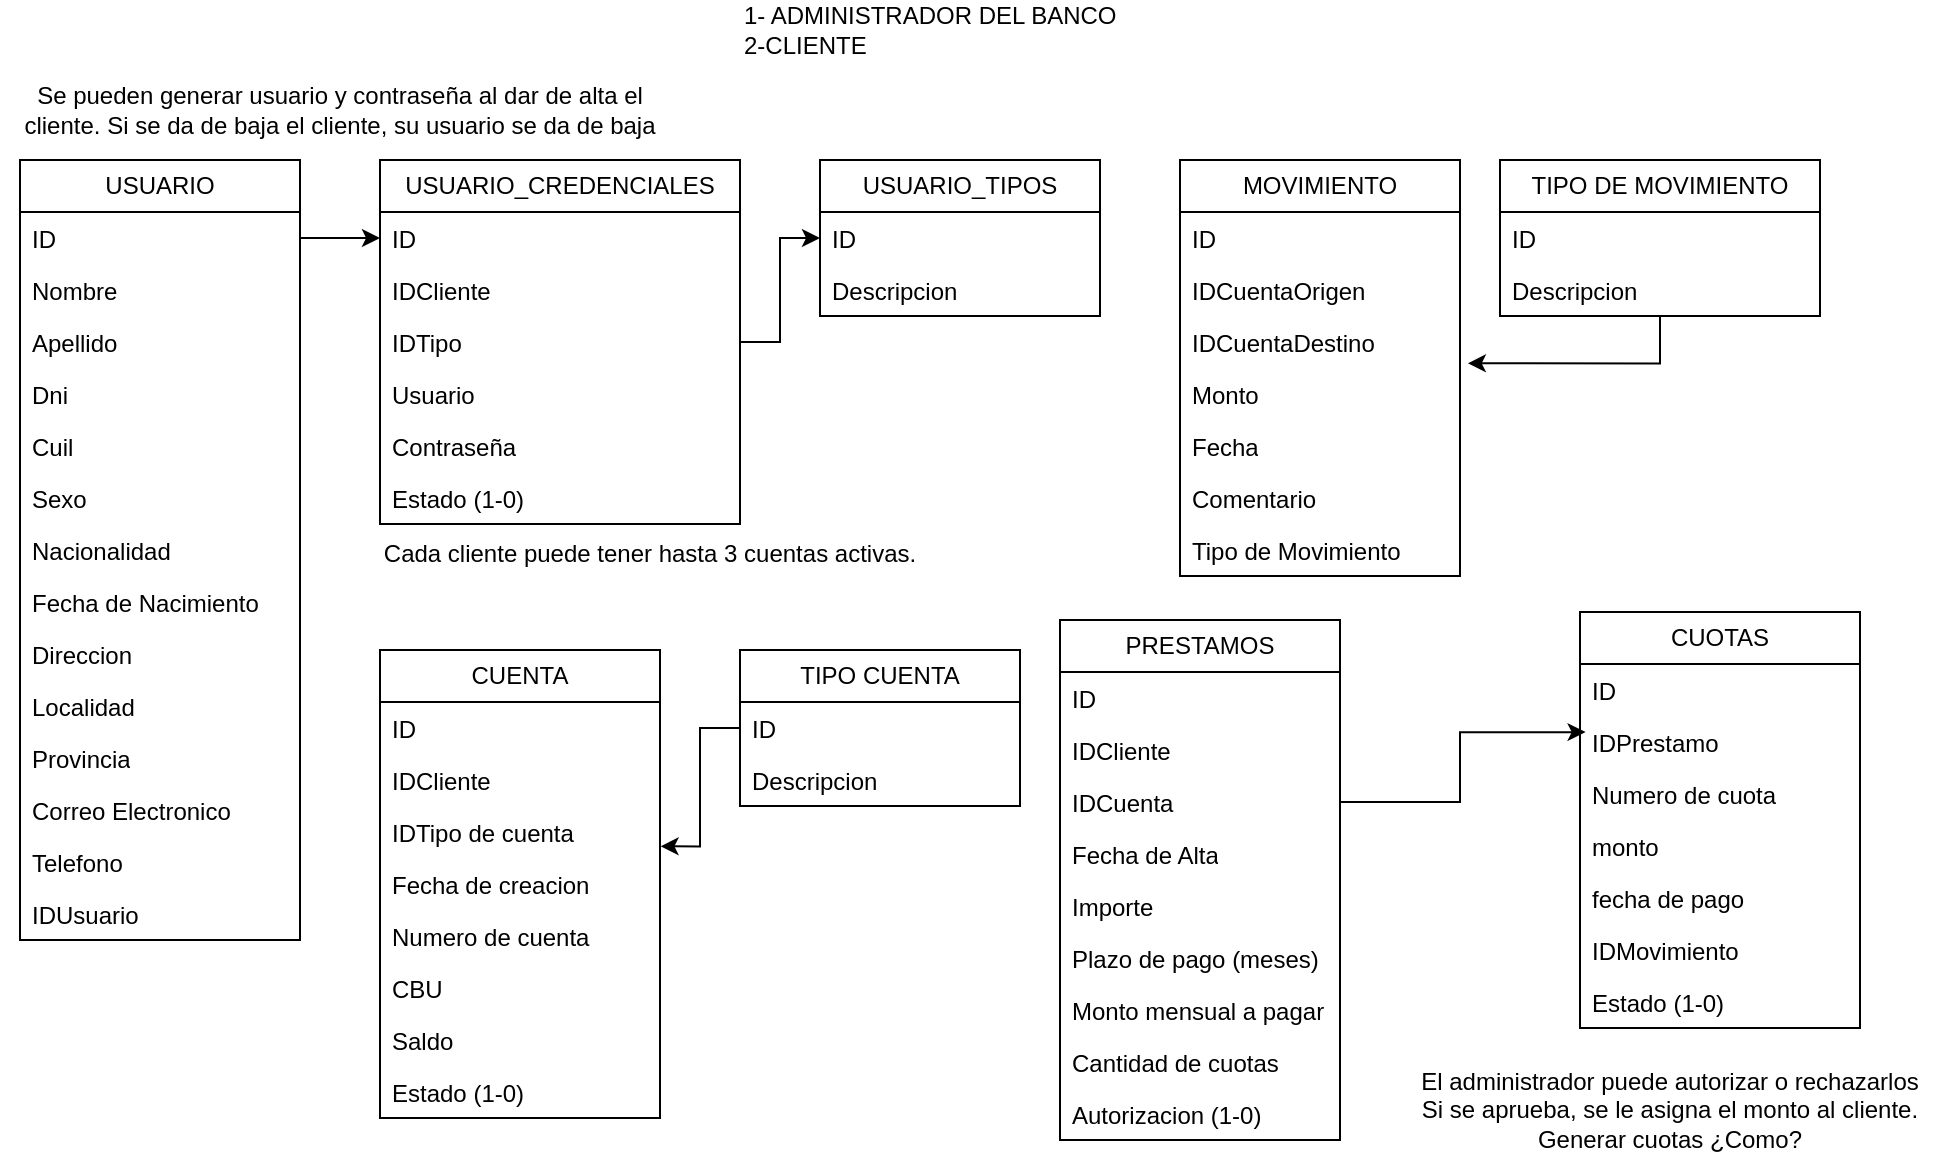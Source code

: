 <mxfile version="27.1.6">
  <diagram id="C5RBs43oDa-KdzZeNtuy" name="Page-1">
    <mxGraphModel dx="1148" dy="536" grid="1" gridSize="10" guides="1" tooltips="1" connect="1" arrows="1" fold="1" page="1" pageScale="1" pageWidth="827" pageHeight="1169" math="0" shadow="0">
      <root>
        <mxCell id="WIyWlLk6GJQsqaUBKTNV-0" />
        <mxCell id="WIyWlLk6GJQsqaUBKTNV-1" parent="WIyWlLk6GJQsqaUBKTNV-0" />
        <mxCell id="1Sl9D-tVaPSKTKUuCVJj-7" value="USUARIO_TIPOS" style="swimlane;fontStyle=0;childLayout=stackLayout;horizontal=1;startSize=26;fillColor=none;horizontalStack=0;resizeParent=1;resizeParentMax=0;resizeLast=0;collapsible=1;marginBottom=0;whiteSpace=wrap;html=1;" parent="WIyWlLk6GJQsqaUBKTNV-1" vertex="1">
          <mxGeometry x="560" y="340" width="140" height="78" as="geometry" />
        </mxCell>
        <mxCell id="1Sl9D-tVaPSKTKUuCVJj-8" value="ID" style="text;strokeColor=none;fillColor=none;align=left;verticalAlign=top;spacingLeft=4;spacingRight=4;overflow=hidden;rotatable=0;points=[[0,0.5],[1,0.5]];portConstraint=eastwest;whiteSpace=wrap;html=1;" parent="1Sl9D-tVaPSKTKUuCVJj-7" vertex="1">
          <mxGeometry y="26" width="140" height="26" as="geometry" />
        </mxCell>
        <mxCell id="1Sl9D-tVaPSKTKUuCVJj-9" value="Descripcion" style="text;strokeColor=none;fillColor=none;align=left;verticalAlign=top;spacingLeft=4;spacingRight=4;overflow=hidden;rotatable=0;points=[[0,0.5],[1,0.5]];portConstraint=eastwest;whiteSpace=wrap;html=1;" parent="1Sl9D-tVaPSKTKUuCVJj-7" vertex="1">
          <mxGeometry y="52" width="140" height="26" as="geometry" />
        </mxCell>
        <mxCell id="1Sl9D-tVaPSKTKUuCVJj-11" value="1- ADMINISTRADOR DEL BANCO&lt;div&gt;2-CLIENTE&lt;/div&gt;" style="text;strokeColor=none;align=left;fillColor=none;html=1;verticalAlign=middle;whiteSpace=wrap;rounded=0;" parent="WIyWlLk6GJQsqaUBKTNV-1" vertex="1">
          <mxGeometry x="520" y="260" width="190" height="30" as="geometry" />
        </mxCell>
        <mxCell id="1Sl9D-tVaPSKTKUuCVJj-13" value="USUARIO" style="swimlane;fontStyle=0;childLayout=stackLayout;horizontal=1;startSize=26;fillColor=none;horizontalStack=0;resizeParent=1;resizeParentMax=0;resizeLast=0;collapsible=1;marginBottom=0;whiteSpace=wrap;html=1;" parent="WIyWlLk6GJQsqaUBKTNV-1" vertex="1">
          <mxGeometry x="160" y="340" width="140" height="390" as="geometry" />
        </mxCell>
        <mxCell id="1Sl9D-tVaPSKTKUuCVJj-14" value="ID" style="text;strokeColor=none;fillColor=none;align=left;verticalAlign=top;spacingLeft=4;spacingRight=4;overflow=hidden;rotatable=0;points=[[0,0.5],[1,0.5]];portConstraint=eastwest;whiteSpace=wrap;html=1;" parent="1Sl9D-tVaPSKTKUuCVJj-13" vertex="1">
          <mxGeometry y="26" width="140" height="26" as="geometry" />
        </mxCell>
        <mxCell id="1Sl9D-tVaPSKTKUuCVJj-18" value="Nombre" style="text;strokeColor=none;fillColor=none;align=left;verticalAlign=top;spacingLeft=4;spacingRight=4;overflow=hidden;rotatable=0;points=[[0,0.5],[1,0.5]];portConstraint=eastwest;whiteSpace=wrap;html=1;" parent="1Sl9D-tVaPSKTKUuCVJj-13" vertex="1">
          <mxGeometry y="52" width="140" height="26" as="geometry" />
        </mxCell>
        <mxCell id="1Sl9D-tVaPSKTKUuCVJj-19" value="Apellido" style="text;strokeColor=none;fillColor=none;align=left;verticalAlign=top;spacingLeft=4;spacingRight=4;overflow=hidden;rotatable=0;points=[[0,0.5],[1,0.5]];portConstraint=eastwest;whiteSpace=wrap;html=1;" parent="1Sl9D-tVaPSKTKUuCVJj-13" vertex="1">
          <mxGeometry y="78" width="140" height="26" as="geometry" />
        </mxCell>
        <mxCell id="1Sl9D-tVaPSKTKUuCVJj-20" value="Dni" style="text;strokeColor=none;fillColor=none;align=left;verticalAlign=top;spacingLeft=4;spacingRight=4;overflow=hidden;rotatable=0;points=[[0,0.5],[1,0.5]];portConstraint=eastwest;whiteSpace=wrap;html=1;" parent="1Sl9D-tVaPSKTKUuCVJj-13" vertex="1">
          <mxGeometry y="104" width="140" height="26" as="geometry" />
        </mxCell>
        <mxCell id="1Sl9D-tVaPSKTKUuCVJj-67" value="Cuil" style="text;strokeColor=none;fillColor=none;align=left;verticalAlign=top;spacingLeft=4;spacingRight=4;overflow=hidden;rotatable=0;points=[[0,0.5],[1,0.5]];portConstraint=eastwest;whiteSpace=wrap;html=1;" parent="1Sl9D-tVaPSKTKUuCVJj-13" vertex="1">
          <mxGeometry y="130" width="140" height="26" as="geometry" />
        </mxCell>
        <mxCell id="1Sl9D-tVaPSKTKUuCVJj-68" value="Sexo" style="text;strokeColor=none;fillColor=none;align=left;verticalAlign=top;spacingLeft=4;spacingRight=4;overflow=hidden;rotatable=0;points=[[0,0.5],[1,0.5]];portConstraint=eastwest;whiteSpace=wrap;html=1;" parent="1Sl9D-tVaPSKTKUuCVJj-13" vertex="1">
          <mxGeometry y="156" width="140" height="26" as="geometry" />
        </mxCell>
        <mxCell id="1Sl9D-tVaPSKTKUuCVJj-69" value="Nacionalidad" style="text;strokeColor=none;fillColor=none;align=left;verticalAlign=top;spacingLeft=4;spacingRight=4;overflow=hidden;rotatable=0;points=[[0,0.5],[1,0.5]];portConstraint=eastwest;whiteSpace=wrap;html=1;" parent="1Sl9D-tVaPSKTKUuCVJj-13" vertex="1">
          <mxGeometry y="182" width="140" height="26" as="geometry" />
        </mxCell>
        <mxCell id="1Sl9D-tVaPSKTKUuCVJj-70" value="Fecha de Nacimiento" style="text;strokeColor=none;fillColor=none;align=left;verticalAlign=top;spacingLeft=4;spacingRight=4;overflow=hidden;rotatable=0;points=[[0,0.5],[1,0.5]];portConstraint=eastwest;whiteSpace=wrap;html=1;" parent="1Sl9D-tVaPSKTKUuCVJj-13" vertex="1">
          <mxGeometry y="208" width="140" height="26" as="geometry" />
        </mxCell>
        <mxCell id="1Sl9D-tVaPSKTKUuCVJj-71" value="Direccion" style="text;strokeColor=none;fillColor=none;align=left;verticalAlign=top;spacingLeft=4;spacingRight=4;overflow=hidden;rotatable=0;points=[[0,0.5],[1,0.5]];portConstraint=eastwest;whiteSpace=wrap;html=1;" parent="1Sl9D-tVaPSKTKUuCVJj-13" vertex="1">
          <mxGeometry y="234" width="140" height="26" as="geometry" />
        </mxCell>
        <mxCell id="1Sl9D-tVaPSKTKUuCVJj-72" value="Localidad" style="text;strokeColor=none;fillColor=none;align=left;verticalAlign=top;spacingLeft=4;spacingRight=4;overflow=hidden;rotatable=0;points=[[0,0.5],[1,0.5]];portConstraint=eastwest;whiteSpace=wrap;html=1;" parent="1Sl9D-tVaPSKTKUuCVJj-13" vertex="1">
          <mxGeometry y="260" width="140" height="26" as="geometry" />
        </mxCell>
        <mxCell id="1Sl9D-tVaPSKTKUuCVJj-73" value="Provincia" style="text;strokeColor=none;fillColor=none;align=left;verticalAlign=top;spacingLeft=4;spacingRight=4;overflow=hidden;rotatable=0;points=[[0,0.5],[1,0.5]];portConstraint=eastwest;whiteSpace=wrap;html=1;" parent="1Sl9D-tVaPSKTKUuCVJj-13" vertex="1">
          <mxGeometry y="286" width="140" height="26" as="geometry" />
        </mxCell>
        <mxCell id="1Sl9D-tVaPSKTKUuCVJj-74" value="Correo Electronico" style="text;strokeColor=none;fillColor=none;align=left;verticalAlign=top;spacingLeft=4;spacingRight=4;overflow=hidden;rotatable=0;points=[[0,0.5],[1,0.5]];portConstraint=eastwest;whiteSpace=wrap;html=1;" parent="1Sl9D-tVaPSKTKUuCVJj-13" vertex="1">
          <mxGeometry y="312" width="140" height="26" as="geometry" />
        </mxCell>
        <mxCell id="1Sl9D-tVaPSKTKUuCVJj-75" value="Telefono" style="text;strokeColor=none;fillColor=none;align=left;verticalAlign=top;spacingLeft=4;spacingRight=4;overflow=hidden;rotatable=0;points=[[0,0.5],[1,0.5]];portConstraint=eastwest;whiteSpace=wrap;html=1;" parent="1Sl9D-tVaPSKTKUuCVJj-13" vertex="1">
          <mxGeometry y="338" width="140" height="26" as="geometry" />
        </mxCell>
        <mxCell id="1Sl9D-tVaPSKTKUuCVJj-21" value="IDUsuario" style="text;strokeColor=none;fillColor=none;align=left;verticalAlign=top;spacingLeft=4;spacingRight=4;overflow=hidden;rotatable=0;points=[[0,0.5],[1,0.5]];portConstraint=eastwest;whiteSpace=wrap;html=1;" parent="1Sl9D-tVaPSKTKUuCVJj-13" vertex="1">
          <mxGeometry y="364" width="140" height="26" as="geometry" />
        </mxCell>
        <mxCell id="1Sl9D-tVaPSKTKUuCVJj-22" value="USUARIO_CREDENCIALES" style="swimlane;fontStyle=0;childLayout=stackLayout;horizontal=1;startSize=26;fillColor=none;horizontalStack=0;resizeParent=1;resizeParentMax=0;resizeLast=0;collapsible=1;marginBottom=0;whiteSpace=wrap;html=1;" parent="WIyWlLk6GJQsqaUBKTNV-1" vertex="1">
          <mxGeometry x="340" y="340" width="180" height="182" as="geometry" />
        </mxCell>
        <mxCell id="1Sl9D-tVaPSKTKUuCVJj-23" value="ID" style="text;strokeColor=none;fillColor=none;align=left;verticalAlign=top;spacingLeft=4;spacingRight=4;overflow=hidden;rotatable=0;points=[[0,0.5],[1,0.5]];portConstraint=eastwest;whiteSpace=wrap;html=1;" parent="1Sl9D-tVaPSKTKUuCVJj-22" vertex="1">
          <mxGeometry y="26" width="180" height="26" as="geometry" />
        </mxCell>
        <mxCell id="0VnSsvkxYb78M8ndvh_B-0" value="IDCliente" style="text;strokeColor=none;fillColor=none;align=left;verticalAlign=top;spacingLeft=4;spacingRight=4;overflow=hidden;rotatable=0;points=[[0,0.5],[1,0.5]];portConstraint=eastwest;whiteSpace=wrap;html=1;" parent="1Sl9D-tVaPSKTKUuCVJj-22" vertex="1">
          <mxGeometry y="52" width="180" height="26" as="geometry" />
        </mxCell>
        <mxCell id="04tVf3Z1UkTobvmDX2Ty-1" value="IDTipo" style="text;strokeColor=none;fillColor=none;align=left;verticalAlign=top;spacingLeft=4;spacingRight=4;overflow=hidden;rotatable=0;points=[[0,0.5],[1,0.5]];portConstraint=eastwest;whiteSpace=wrap;html=1;" vertex="1" parent="1Sl9D-tVaPSKTKUuCVJj-22">
          <mxGeometry y="78" width="180" height="26" as="geometry" />
        </mxCell>
        <mxCell id="1Sl9D-tVaPSKTKUuCVJj-24" value="Usuario" style="text;strokeColor=none;fillColor=none;align=left;verticalAlign=top;spacingLeft=4;spacingRight=4;overflow=hidden;rotatable=0;points=[[0,0.5],[1,0.5]];portConstraint=eastwest;whiteSpace=wrap;html=1;" parent="1Sl9D-tVaPSKTKUuCVJj-22" vertex="1">
          <mxGeometry y="104" width="180" height="26" as="geometry" />
        </mxCell>
        <mxCell id="1Sl9D-tVaPSKTKUuCVJj-25" value="Contraseña" style="text;strokeColor=none;fillColor=none;align=left;verticalAlign=top;spacingLeft=4;spacingRight=4;overflow=hidden;rotatable=0;points=[[0,0.5],[1,0.5]];portConstraint=eastwest;whiteSpace=wrap;html=1;" parent="1Sl9D-tVaPSKTKUuCVJj-22" vertex="1">
          <mxGeometry y="130" width="180" height="26" as="geometry" />
        </mxCell>
        <mxCell id="1Sl9D-tVaPSKTKUuCVJj-32" value="Estado (1-0)" style="text;strokeColor=none;fillColor=none;align=left;verticalAlign=top;spacingLeft=4;spacingRight=4;overflow=hidden;rotatable=0;points=[[0,0.5],[1,0.5]];portConstraint=eastwest;whiteSpace=wrap;html=1;" parent="1Sl9D-tVaPSKTKUuCVJj-22" vertex="1">
          <mxGeometry y="156" width="180" height="26" as="geometry" />
        </mxCell>
        <mxCell id="1Sl9D-tVaPSKTKUuCVJj-31" value="Se pueden generar usuario y contraseña al dar de alta el cliente. Si se da de baja el cliente, su usuario se da de baja" style="text;strokeColor=none;align=center;fillColor=none;html=1;verticalAlign=middle;whiteSpace=wrap;rounded=0;" parent="WIyWlLk6GJQsqaUBKTNV-1" vertex="1">
          <mxGeometry x="150" y="300" width="340" height="30" as="geometry" />
        </mxCell>
        <mxCell id="1Sl9D-tVaPSKTKUuCVJj-33" value="CUENTA" style="swimlane;fontStyle=0;childLayout=stackLayout;horizontal=1;startSize=26;fillColor=none;horizontalStack=0;resizeParent=1;resizeParentMax=0;resizeLast=0;collapsible=1;marginBottom=0;whiteSpace=wrap;html=1;" parent="WIyWlLk6GJQsqaUBKTNV-1" vertex="1">
          <mxGeometry x="340" y="585" width="140" height="234" as="geometry" />
        </mxCell>
        <mxCell id="1Sl9D-tVaPSKTKUuCVJj-34" value="ID" style="text;strokeColor=none;fillColor=none;align=left;verticalAlign=top;spacingLeft=4;spacingRight=4;overflow=hidden;rotatable=0;points=[[0,0.5],[1,0.5]];portConstraint=eastwest;whiteSpace=wrap;html=1;" parent="1Sl9D-tVaPSKTKUuCVJj-33" vertex="1">
          <mxGeometry y="26" width="140" height="26" as="geometry" />
        </mxCell>
        <mxCell id="1Sl9D-tVaPSKTKUuCVJj-35" value="IDCliente" style="text;strokeColor=none;fillColor=none;align=left;verticalAlign=top;spacingLeft=4;spacingRight=4;overflow=hidden;rotatable=0;points=[[0,0.5],[1,0.5]];portConstraint=eastwest;whiteSpace=wrap;html=1;" parent="1Sl9D-tVaPSKTKUuCVJj-33" vertex="1">
          <mxGeometry y="52" width="140" height="26" as="geometry" />
        </mxCell>
        <mxCell id="1Sl9D-tVaPSKTKUuCVJj-62" value="IDTipo de cuenta" style="text;strokeColor=none;fillColor=none;align=left;verticalAlign=top;spacingLeft=4;spacingRight=4;overflow=hidden;rotatable=0;points=[[0,0.5],[1,0.5]];portConstraint=eastwest;whiteSpace=wrap;html=1;" parent="1Sl9D-tVaPSKTKUuCVJj-33" vertex="1">
          <mxGeometry y="78" width="140" height="26" as="geometry" />
        </mxCell>
        <mxCell id="1Sl9D-tVaPSKTKUuCVJj-61" value="Fecha de creacion" style="text;strokeColor=none;fillColor=none;align=left;verticalAlign=top;spacingLeft=4;spacingRight=4;overflow=hidden;rotatable=0;points=[[0,0.5],[1,0.5]];portConstraint=eastwest;whiteSpace=wrap;html=1;" parent="1Sl9D-tVaPSKTKUuCVJj-33" vertex="1">
          <mxGeometry y="104" width="140" height="26" as="geometry" />
        </mxCell>
        <mxCell id="1Sl9D-tVaPSKTKUuCVJj-63" value="Numero de cuenta" style="text;strokeColor=none;fillColor=none;align=left;verticalAlign=top;spacingLeft=4;spacingRight=4;overflow=hidden;rotatable=0;points=[[0,0.5],[1,0.5]];portConstraint=eastwest;whiteSpace=wrap;html=1;" parent="1Sl9D-tVaPSKTKUuCVJj-33" vertex="1">
          <mxGeometry y="130" width="140" height="26" as="geometry" />
        </mxCell>
        <mxCell id="1Sl9D-tVaPSKTKUuCVJj-64" value="CBU" style="text;strokeColor=none;fillColor=none;align=left;verticalAlign=top;spacingLeft=4;spacingRight=4;overflow=hidden;rotatable=0;points=[[0,0.5],[1,0.5]];portConstraint=eastwest;whiteSpace=wrap;html=1;" parent="1Sl9D-tVaPSKTKUuCVJj-33" vertex="1">
          <mxGeometry y="156" width="140" height="26" as="geometry" />
        </mxCell>
        <mxCell id="1Sl9D-tVaPSKTKUuCVJj-36" value="Saldo" style="text;strokeColor=none;fillColor=none;align=left;verticalAlign=top;spacingLeft=4;spacingRight=4;overflow=hidden;rotatable=0;points=[[0,0.5],[1,0.5]];portConstraint=eastwest;whiteSpace=wrap;html=1;" parent="1Sl9D-tVaPSKTKUuCVJj-33" vertex="1">
          <mxGeometry y="182" width="140" height="26" as="geometry" />
        </mxCell>
        <mxCell id="1Sl9D-tVaPSKTKUuCVJj-37" value="Estado (1-0)" style="text;strokeColor=none;fillColor=none;align=left;verticalAlign=top;spacingLeft=4;spacingRight=4;overflow=hidden;rotatable=0;points=[[0,0.5],[1,0.5]];portConstraint=eastwest;whiteSpace=wrap;html=1;" parent="1Sl9D-tVaPSKTKUuCVJj-33" vertex="1">
          <mxGeometry y="208" width="140" height="26" as="geometry" />
        </mxCell>
        <mxCell id="1Sl9D-tVaPSKTKUuCVJj-38" value="Cada cliente puede tener hasta 3 cuentas activas." style="text;strokeColor=none;align=center;fillColor=none;html=1;verticalAlign=middle;whiteSpace=wrap;rounded=0;" parent="WIyWlLk6GJQsqaUBKTNV-1" vertex="1">
          <mxGeometry x="340" y="522" width="270" height="30" as="geometry" />
        </mxCell>
        <mxCell id="1Sl9D-tVaPSKTKUuCVJj-39" value="PRESTAMOS" style="swimlane;fontStyle=0;childLayout=stackLayout;horizontal=1;startSize=26;fillColor=none;horizontalStack=0;resizeParent=1;resizeParentMax=0;resizeLast=0;collapsible=1;marginBottom=0;whiteSpace=wrap;html=1;" parent="WIyWlLk6GJQsqaUBKTNV-1" vertex="1">
          <mxGeometry x="680" y="570" width="140" height="260" as="geometry" />
        </mxCell>
        <mxCell id="1Sl9D-tVaPSKTKUuCVJj-40" value="ID" style="text;strokeColor=none;fillColor=none;align=left;verticalAlign=top;spacingLeft=4;spacingRight=4;overflow=hidden;rotatable=0;points=[[0,0.5],[1,0.5]];portConstraint=eastwest;whiteSpace=wrap;html=1;" parent="1Sl9D-tVaPSKTKUuCVJj-39" vertex="1">
          <mxGeometry y="26" width="140" height="26" as="geometry" />
        </mxCell>
        <mxCell id="1Sl9D-tVaPSKTKUuCVJj-41" value="IDCliente" style="text;strokeColor=none;fillColor=none;align=left;verticalAlign=top;spacingLeft=4;spacingRight=4;overflow=hidden;rotatable=0;points=[[0,0.5],[1,0.5]];portConstraint=eastwest;whiteSpace=wrap;html=1;" parent="1Sl9D-tVaPSKTKUuCVJj-39" vertex="1">
          <mxGeometry y="52" width="140" height="26" as="geometry" />
        </mxCell>
        <mxCell id="1Sl9D-tVaPSKTKUuCVJj-42" value="IDCuenta" style="text;strokeColor=none;fillColor=none;align=left;verticalAlign=top;spacingLeft=4;spacingRight=4;overflow=hidden;rotatable=0;points=[[0,0.5],[1,0.5]];portConstraint=eastwest;whiteSpace=wrap;html=1;" parent="1Sl9D-tVaPSKTKUuCVJj-39" vertex="1">
          <mxGeometry y="78" width="140" height="26" as="geometry" />
        </mxCell>
        <mxCell id="1Sl9D-tVaPSKTKUuCVJj-76" value="Fecha de Alta" style="text;strokeColor=none;fillColor=none;align=left;verticalAlign=top;spacingLeft=4;spacingRight=4;overflow=hidden;rotatable=0;points=[[0,0.5],[1,0.5]];portConstraint=eastwest;whiteSpace=wrap;html=1;" parent="1Sl9D-tVaPSKTKUuCVJj-39" vertex="1">
          <mxGeometry y="104" width="140" height="26" as="geometry" />
        </mxCell>
        <mxCell id="1Sl9D-tVaPSKTKUuCVJj-77" value="Importe" style="text;strokeColor=none;fillColor=none;align=left;verticalAlign=top;spacingLeft=4;spacingRight=4;overflow=hidden;rotatable=0;points=[[0,0.5],[1,0.5]];portConstraint=eastwest;whiteSpace=wrap;html=1;" parent="1Sl9D-tVaPSKTKUuCVJj-39" vertex="1">
          <mxGeometry y="130" width="140" height="26" as="geometry" />
        </mxCell>
        <mxCell id="1Sl9D-tVaPSKTKUuCVJj-78" value="Plazo de pago (meses)" style="text;strokeColor=none;fillColor=none;align=left;verticalAlign=top;spacingLeft=4;spacingRight=4;overflow=hidden;rotatable=0;points=[[0,0.5],[1,0.5]];portConstraint=eastwest;whiteSpace=wrap;html=1;" parent="1Sl9D-tVaPSKTKUuCVJj-39" vertex="1">
          <mxGeometry y="156" width="140" height="26" as="geometry" />
        </mxCell>
        <mxCell id="1Sl9D-tVaPSKTKUuCVJj-79" value="Monto mensual a pagar" style="text;strokeColor=none;fillColor=none;align=left;verticalAlign=top;spacingLeft=4;spacingRight=4;overflow=hidden;rotatable=0;points=[[0,0.5],[1,0.5]];portConstraint=eastwest;whiteSpace=wrap;html=1;" parent="1Sl9D-tVaPSKTKUuCVJj-39" vertex="1">
          <mxGeometry y="182" width="140" height="26" as="geometry" />
        </mxCell>
        <mxCell id="1Sl9D-tVaPSKTKUuCVJj-80" value="Cantidad de cuotas" style="text;strokeColor=none;fillColor=none;align=left;verticalAlign=top;spacingLeft=4;spacingRight=4;overflow=hidden;rotatable=0;points=[[0,0.5],[1,0.5]];portConstraint=eastwest;whiteSpace=wrap;html=1;" parent="1Sl9D-tVaPSKTKUuCVJj-39" vertex="1">
          <mxGeometry y="208" width="140" height="26" as="geometry" />
        </mxCell>
        <mxCell id="1Sl9D-tVaPSKTKUuCVJj-43" value="Autorizacion (1-0)" style="text;strokeColor=none;fillColor=none;align=left;verticalAlign=top;spacingLeft=4;spacingRight=4;overflow=hidden;rotatable=0;points=[[0,0.5],[1,0.5]];portConstraint=eastwest;whiteSpace=wrap;html=1;" parent="1Sl9D-tVaPSKTKUuCVJj-39" vertex="1">
          <mxGeometry y="234" width="140" height="26" as="geometry" />
        </mxCell>
        <mxCell id="1Sl9D-tVaPSKTKUuCVJj-44" value="El administrador puede autorizar o rechazarlos&lt;div&gt;Si se aprueba, se le asigna el monto al cliente.&lt;/div&gt;&lt;div&gt;Generar cuotas ¿Como?&lt;/div&gt;" style="text;strokeColor=none;align=center;fillColor=none;html=1;verticalAlign=middle;whiteSpace=wrap;rounded=0;" parent="WIyWlLk6GJQsqaUBKTNV-1" vertex="1">
          <mxGeometry x="850" y="800" width="270" height="30" as="geometry" />
        </mxCell>
        <mxCell id="1Sl9D-tVaPSKTKUuCVJj-45" value="MOVIMIENTO" style="swimlane;fontStyle=0;childLayout=stackLayout;horizontal=1;startSize=26;fillColor=none;horizontalStack=0;resizeParent=1;resizeParentMax=0;resizeLast=0;collapsible=1;marginBottom=0;whiteSpace=wrap;html=1;" parent="WIyWlLk6GJQsqaUBKTNV-1" vertex="1">
          <mxGeometry x="740" y="340" width="140" height="208" as="geometry" />
        </mxCell>
        <mxCell id="1Sl9D-tVaPSKTKUuCVJj-46" value="ID" style="text;strokeColor=none;fillColor=none;align=left;verticalAlign=top;spacingLeft=4;spacingRight=4;overflow=hidden;rotatable=0;points=[[0,0.5],[1,0.5]];portConstraint=eastwest;whiteSpace=wrap;html=1;" parent="1Sl9D-tVaPSKTKUuCVJj-45" vertex="1">
          <mxGeometry y="26" width="140" height="26" as="geometry" />
        </mxCell>
        <mxCell id="1Sl9D-tVaPSKTKUuCVJj-47" value="IDCuentaOrigen" style="text;strokeColor=none;fillColor=none;align=left;verticalAlign=top;spacingLeft=4;spacingRight=4;overflow=hidden;rotatable=0;points=[[0,0.5],[1,0.5]];portConstraint=eastwest;whiteSpace=wrap;html=1;" parent="1Sl9D-tVaPSKTKUuCVJj-45" vertex="1">
          <mxGeometry y="52" width="140" height="26" as="geometry" />
        </mxCell>
        <mxCell id="1Sl9D-tVaPSKTKUuCVJj-48" value="IDCuentaDestino" style="text;strokeColor=none;fillColor=none;align=left;verticalAlign=top;spacingLeft=4;spacingRight=4;overflow=hidden;rotatable=0;points=[[0,0.5],[1,0.5]];portConstraint=eastwest;whiteSpace=wrap;html=1;" parent="1Sl9D-tVaPSKTKUuCVJj-45" vertex="1">
          <mxGeometry y="78" width="140" height="26" as="geometry" />
        </mxCell>
        <mxCell id="1Sl9D-tVaPSKTKUuCVJj-49" value="Monto" style="text;strokeColor=none;fillColor=none;align=left;verticalAlign=top;spacingLeft=4;spacingRight=4;overflow=hidden;rotatable=0;points=[[0,0.5],[1,0.5]];portConstraint=eastwest;whiteSpace=wrap;html=1;" parent="1Sl9D-tVaPSKTKUuCVJj-45" vertex="1">
          <mxGeometry y="104" width="140" height="26" as="geometry" />
        </mxCell>
        <mxCell id="1Sl9D-tVaPSKTKUuCVJj-50" value="Fecha" style="text;strokeColor=none;fillColor=none;align=left;verticalAlign=top;spacingLeft=4;spacingRight=4;overflow=hidden;rotatable=0;points=[[0,0.5],[1,0.5]];portConstraint=eastwest;whiteSpace=wrap;html=1;" parent="1Sl9D-tVaPSKTKUuCVJj-45" vertex="1">
          <mxGeometry y="130" width="140" height="26" as="geometry" />
        </mxCell>
        <mxCell id="1Sl9D-tVaPSKTKUuCVJj-51" value="Comentario" style="text;strokeColor=none;fillColor=none;align=left;verticalAlign=top;spacingLeft=4;spacingRight=4;overflow=hidden;rotatable=0;points=[[0,0.5],[1,0.5]];portConstraint=eastwest;whiteSpace=wrap;html=1;" parent="1Sl9D-tVaPSKTKUuCVJj-45" vertex="1">
          <mxGeometry y="156" width="140" height="26" as="geometry" />
        </mxCell>
        <mxCell id="1Sl9D-tVaPSKTKUuCVJj-52" value="Tipo de Movimiento" style="text;strokeColor=none;fillColor=none;align=left;verticalAlign=top;spacingLeft=4;spacingRight=4;overflow=hidden;rotatable=0;points=[[0,0.5],[1,0.5]];portConstraint=eastwest;whiteSpace=wrap;html=1;" parent="1Sl9D-tVaPSKTKUuCVJj-45" vertex="1">
          <mxGeometry y="182" width="140" height="26" as="geometry" />
        </mxCell>
        <mxCell id="1Sl9D-tVaPSKTKUuCVJj-53" value="TIPO DE MOVIMIENTO" style="swimlane;fontStyle=0;childLayout=stackLayout;horizontal=1;startSize=26;fillColor=none;horizontalStack=0;resizeParent=1;resizeParentMax=0;resizeLast=0;collapsible=1;marginBottom=0;whiteSpace=wrap;html=1;" parent="WIyWlLk6GJQsqaUBKTNV-1" vertex="1">
          <mxGeometry x="900" y="340" width="160" height="78" as="geometry" />
        </mxCell>
        <mxCell id="1Sl9D-tVaPSKTKUuCVJj-54" value="ID" style="text;strokeColor=none;fillColor=none;align=left;verticalAlign=top;spacingLeft=4;spacingRight=4;overflow=hidden;rotatable=0;points=[[0,0.5],[1,0.5]];portConstraint=eastwest;whiteSpace=wrap;html=1;" parent="1Sl9D-tVaPSKTKUuCVJj-53" vertex="1">
          <mxGeometry y="26" width="160" height="26" as="geometry" />
        </mxCell>
        <mxCell id="1Sl9D-tVaPSKTKUuCVJj-56" value="Descripcion" style="text;strokeColor=none;fillColor=none;align=left;verticalAlign=top;spacingLeft=4;spacingRight=4;overflow=hidden;rotatable=0;points=[[0,0.5],[1,0.5]];portConstraint=eastwest;whiteSpace=wrap;html=1;" parent="1Sl9D-tVaPSKTKUuCVJj-53" vertex="1">
          <mxGeometry y="52" width="160" height="26" as="geometry" />
        </mxCell>
        <mxCell id="1Sl9D-tVaPSKTKUuCVJj-81" value="CUOTAS" style="swimlane;fontStyle=0;childLayout=stackLayout;horizontal=1;startSize=26;fillColor=none;horizontalStack=0;resizeParent=1;resizeParentMax=0;resizeLast=0;collapsible=1;marginBottom=0;whiteSpace=wrap;html=1;" parent="WIyWlLk6GJQsqaUBKTNV-1" vertex="1">
          <mxGeometry x="940" y="566" width="140" height="208" as="geometry" />
        </mxCell>
        <mxCell id="1Sl9D-tVaPSKTKUuCVJj-82" value="ID" style="text;strokeColor=none;fillColor=none;align=left;verticalAlign=top;spacingLeft=4;spacingRight=4;overflow=hidden;rotatable=0;points=[[0,0.5],[1,0.5]];portConstraint=eastwest;whiteSpace=wrap;html=1;" parent="1Sl9D-tVaPSKTKUuCVJj-81" vertex="1">
          <mxGeometry y="26" width="140" height="26" as="geometry" />
        </mxCell>
        <mxCell id="1Sl9D-tVaPSKTKUuCVJj-83" value="IDPrestamo" style="text;strokeColor=none;fillColor=none;align=left;verticalAlign=top;spacingLeft=4;spacingRight=4;overflow=hidden;rotatable=0;points=[[0,0.5],[1,0.5]];portConstraint=eastwest;whiteSpace=wrap;html=1;" parent="1Sl9D-tVaPSKTKUuCVJj-81" vertex="1">
          <mxGeometry y="52" width="140" height="26" as="geometry" />
        </mxCell>
        <mxCell id="1Sl9D-tVaPSKTKUuCVJj-84" value="Numero de cuota" style="text;strokeColor=none;fillColor=none;align=left;verticalAlign=top;spacingLeft=4;spacingRight=4;overflow=hidden;rotatable=0;points=[[0,0.5],[1,0.5]];portConstraint=eastwest;whiteSpace=wrap;html=1;" parent="1Sl9D-tVaPSKTKUuCVJj-81" vertex="1">
          <mxGeometry y="78" width="140" height="26" as="geometry" />
        </mxCell>
        <mxCell id="1Sl9D-tVaPSKTKUuCVJj-85" value="monto" style="text;strokeColor=none;fillColor=none;align=left;verticalAlign=top;spacingLeft=4;spacingRight=4;overflow=hidden;rotatable=0;points=[[0,0.5],[1,0.5]];portConstraint=eastwest;whiteSpace=wrap;html=1;" parent="1Sl9D-tVaPSKTKUuCVJj-81" vertex="1">
          <mxGeometry y="104" width="140" height="26" as="geometry" />
        </mxCell>
        <mxCell id="1Sl9D-tVaPSKTKUuCVJj-86" value="fecha de pago" style="text;strokeColor=none;fillColor=none;align=left;verticalAlign=top;spacingLeft=4;spacingRight=4;overflow=hidden;rotatable=0;points=[[0,0.5],[1,0.5]];portConstraint=eastwest;whiteSpace=wrap;html=1;" parent="1Sl9D-tVaPSKTKUuCVJj-81" vertex="1">
          <mxGeometry y="130" width="140" height="26" as="geometry" />
        </mxCell>
        <mxCell id="pMO4iIa-arlI1WdZukQr-0" value="IDMovimiento" style="text;strokeColor=none;fillColor=none;align=left;verticalAlign=top;spacingLeft=4;spacingRight=4;overflow=hidden;rotatable=0;points=[[0,0.5],[1,0.5]];portConstraint=eastwest;whiteSpace=wrap;html=1;" parent="1Sl9D-tVaPSKTKUuCVJj-81" vertex="1">
          <mxGeometry y="156" width="140" height="26" as="geometry" />
        </mxCell>
        <mxCell id="pMO4iIa-arlI1WdZukQr-1" value="Estado (1-0)" style="text;strokeColor=none;fillColor=none;align=left;verticalAlign=top;spacingLeft=4;spacingRight=4;overflow=hidden;rotatable=0;points=[[0,0.5],[1,0.5]];portConstraint=eastwest;whiteSpace=wrap;html=1;" parent="1Sl9D-tVaPSKTKUuCVJj-81" vertex="1">
          <mxGeometry y="182" width="140" height="26" as="geometry" />
        </mxCell>
        <mxCell id="HbRdZn2ui1ybzq64YQTR-0" style="edgeStyle=orthogonalEdgeStyle;rounded=0;orthogonalLoop=1;jettySize=auto;html=1;entryX=0;entryY=0.5;entryDx=0;entryDy=0;" parent="WIyWlLk6GJQsqaUBKTNV-1" source="1Sl9D-tVaPSKTKUuCVJj-14" target="1Sl9D-tVaPSKTKUuCVJj-23" edge="1">
          <mxGeometry relative="1" as="geometry" />
        </mxCell>
        <mxCell id="0VnSsvkxYb78M8ndvh_B-1" value="TIPO CUENTA" style="swimlane;fontStyle=0;childLayout=stackLayout;horizontal=1;startSize=26;fillColor=none;horizontalStack=0;resizeParent=1;resizeParentMax=0;resizeLast=0;collapsible=1;marginBottom=0;whiteSpace=wrap;html=1;" parent="WIyWlLk6GJQsqaUBKTNV-1" vertex="1">
          <mxGeometry x="520" y="585" width="140" height="78" as="geometry" />
        </mxCell>
        <mxCell id="0VnSsvkxYb78M8ndvh_B-2" value="ID" style="text;strokeColor=none;fillColor=none;align=left;verticalAlign=top;spacingLeft=4;spacingRight=4;overflow=hidden;rotatable=0;points=[[0,0.5],[1,0.5]];portConstraint=eastwest;whiteSpace=wrap;html=1;" parent="0VnSsvkxYb78M8ndvh_B-1" vertex="1">
          <mxGeometry y="26" width="140" height="26" as="geometry" />
        </mxCell>
        <mxCell id="0VnSsvkxYb78M8ndvh_B-9" value="Descripcion" style="text;strokeColor=none;fillColor=none;align=left;verticalAlign=top;spacingLeft=4;spacingRight=4;overflow=hidden;rotatable=0;points=[[0,0.5],[1,0.5]];portConstraint=eastwest;whiteSpace=wrap;html=1;" parent="0VnSsvkxYb78M8ndvh_B-1" vertex="1">
          <mxGeometry y="52" width="140" height="26" as="geometry" />
        </mxCell>
        <mxCell id="pMO4iIa-arlI1WdZukQr-2" style="edgeStyle=orthogonalEdgeStyle;rounded=0;orthogonalLoop=1;jettySize=auto;html=1;entryX=0.02;entryY=0.31;entryDx=0;entryDy=0;entryPerimeter=0;" parent="WIyWlLk6GJQsqaUBKTNV-1" source="1Sl9D-tVaPSKTKUuCVJj-42" target="1Sl9D-tVaPSKTKUuCVJj-83" edge="1">
          <mxGeometry relative="1" as="geometry" />
        </mxCell>
        <mxCell id="pMO4iIa-arlI1WdZukQr-3" style="edgeStyle=orthogonalEdgeStyle;rounded=0;orthogonalLoop=1;jettySize=auto;html=1;entryX=1.028;entryY=-0.09;entryDx=0;entryDy=0;entryPerimeter=0;" parent="WIyWlLk6GJQsqaUBKTNV-1" source="1Sl9D-tVaPSKTKUuCVJj-53" target="1Sl9D-tVaPSKTKUuCVJj-49" edge="1">
          <mxGeometry relative="1" as="geometry" />
        </mxCell>
        <mxCell id="pMO4iIa-arlI1WdZukQr-4" style="edgeStyle=orthogonalEdgeStyle;rounded=0;orthogonalLoop=1;jettySize=auto;html=1;entryX=1.002;entryY=0.775;entryDx=0;entryDy=0;entryPerimeter=0;" parent="WIyWlLk6GJQsqaUBKTNV-1" source="0VnSsvkxYb78M8ndvh_B-1" target="1Sl9D-tVaPSKTKUuCVJj-62" edge="1">
          <mxGeometry relative="1" as="geometry" />
        </mxCell>
        <mxCell id="04tVf3Z1UkTobvmDX2Ty-2" style="edgeStyle=orthogonalEdgeStyle;rounded=0;orthogonalLoop=1;jettySize=auto;html=1;entryX=0;entryY=0.5;entryDx=0;entryDy=0;" edge="1" parent="WIyWlLk6GJQsqaUBKTNV-1" source="04tVf3Z1UkTobvmDX2Ty-1" target="1Sl9D-tVaPSKTKUuCVJj-8">
          <mxGeometry relative="1" as="geometry" />
        </mxCell>
      </root>
    </mxGraphModel>
  </diagram>
</mxfile>
